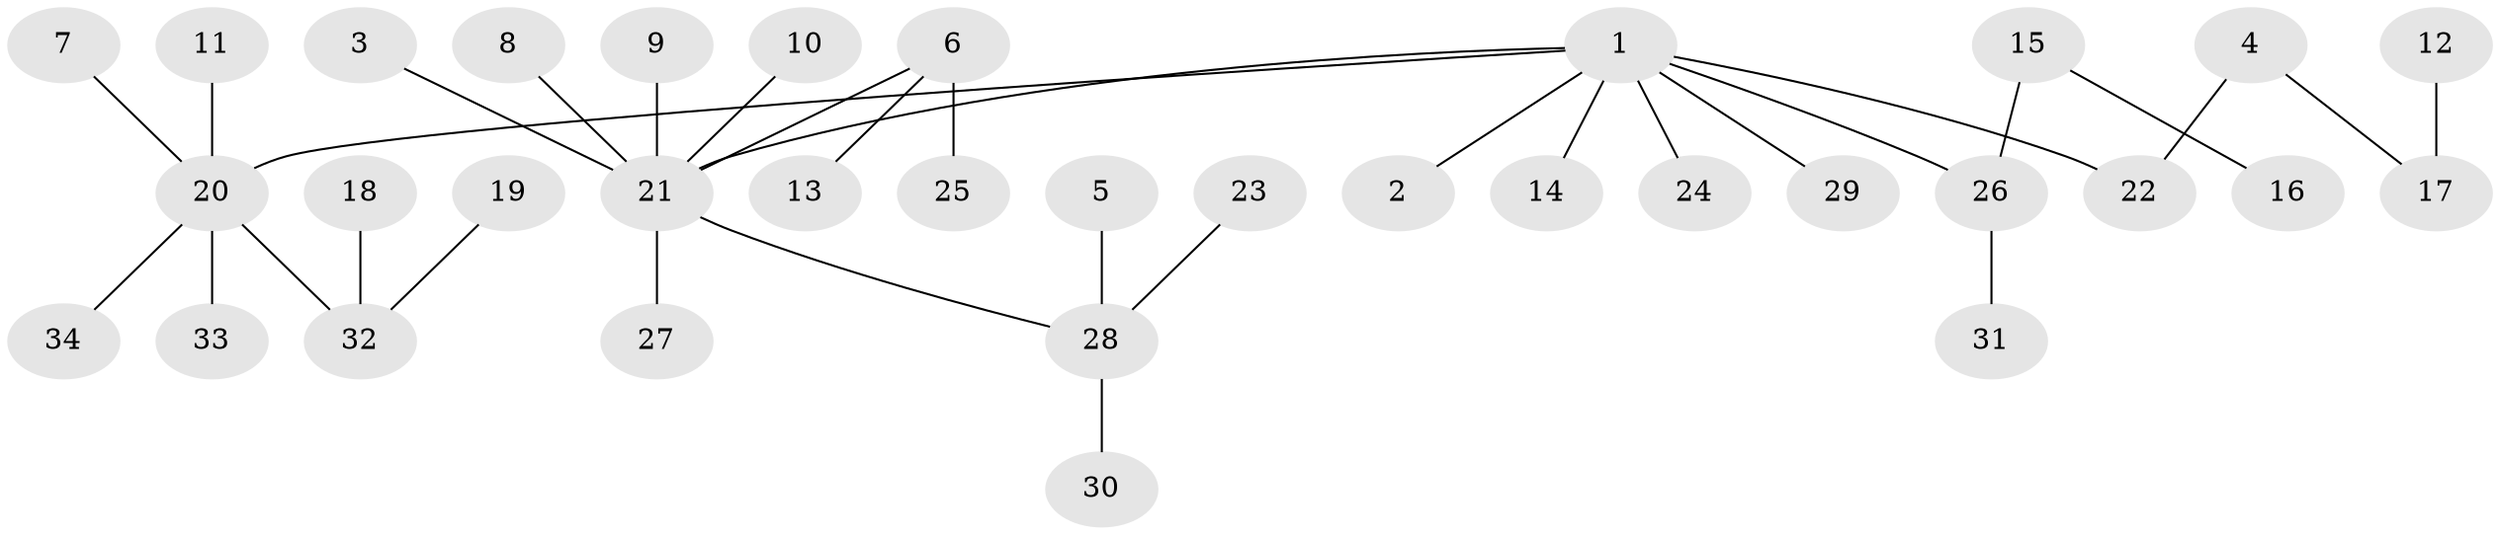 // original degree distribution, {7: 0.029850746268656716, 3: 0.14925373134328357, 6: 0.014925373134328358, 2: 0.2835820895522388, 1: 0.47761194029850745, 4: 0.04477611940298507}
// Generated by graph-tools (version 1.1) at 2025/26/03/09/25 03:26:30]
// undirected, 34 vertices, 33 edges
graph export_dot {
graph [start="1"]
  node [color=gray90,style=filled];
  1;
  2;
  3;
  4;
  5;
  6;
  7;
  8;
  9;
  10;
  11;
  12;
  13;
  14;
  15;
  16;
  17;
  18;
  19;
  20;
  21;
  22;
  23;
  24;
  25;
  26;
  27;
  28;
  29;
  30;
  31;
  32;
  33;
  34;
  1 -- 2 [weight=1.0];
  1 -- 14 [weight=1.0];
  1 -- 20 [weight=1.0];
  1 -- 21 [weight=1.0];
  1 -- 22 [weight=1.0];
  1 -- 24 [weight=1.0];
  1 -- 26 [weight=1.0];
  1 -- 29 [weight=1.0];
  3 -- 21 [weight=1.0];
  4 -- 17 [weight=1.0];
  4 -- 22 [weight=1.0];
  5 -- 28 [weight=1.0];
  6 -- 13 [weight=1.0];
  6 -- 21 [weight=1.0];
  6 -- 25 [weight=1.0];
  7 -- 20 [weight=1.0];
  8 -- 21 [weight=1.0];
  9 -- 21 [weight=1.0];
  10 -- 21 [weight=1.0];
  11 -- 20 [weight=1.0];
  12 -- 17 [weight=1.0];
  15 -- 16 [weight=1.0];
  15 -- 26 [weight=1.0];
  18 -- 32 [weight=1.0];
  19 -- 32 [weight=1.0];
  20 -- 32 [weight=1.0];
  20 -- 33 [weight=1.0];
  20 -- 34 [weight=1.0];
  21 -- 27 [weight=1.0];
  21 -- 28 [weight=1.0];
  23 -- 28 [weight=1.0];
  26 -- 31 [weight=1.0];
  28 -- 30 [weight=1.0];
}
